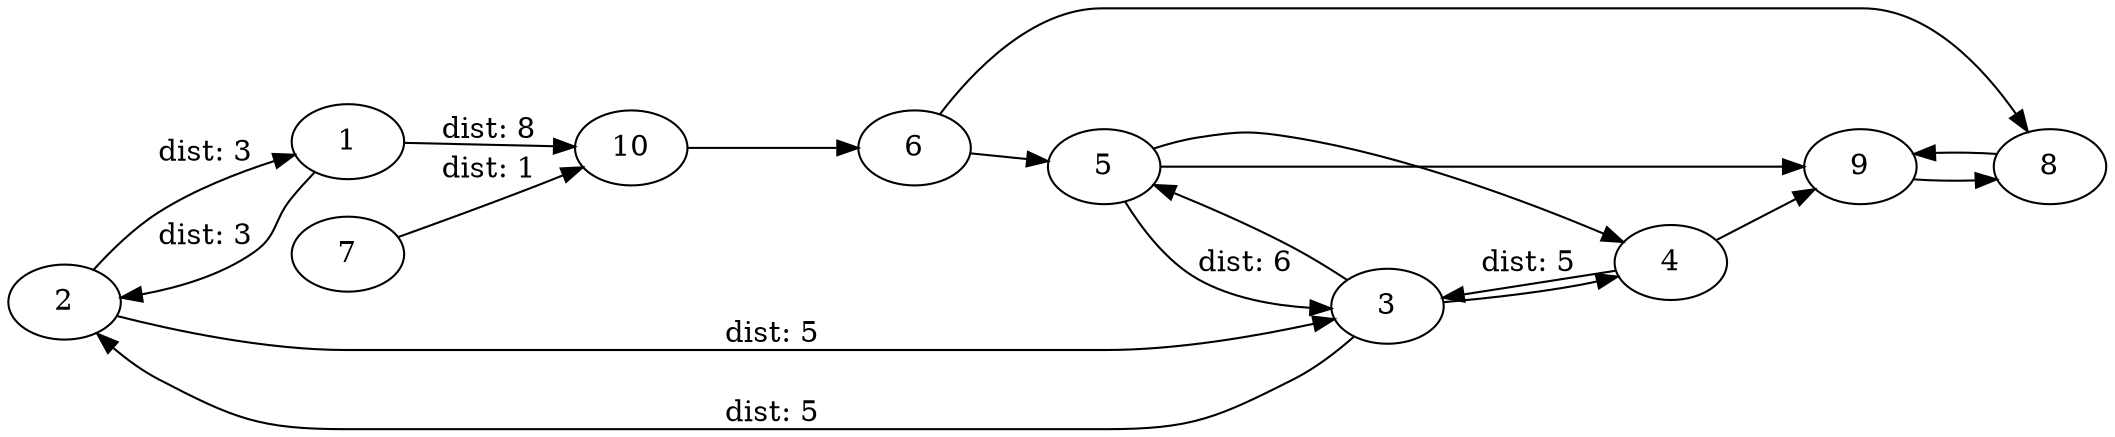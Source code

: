 digraph G {
	graph [layout=dot rankdir=LR]
	{2} -> 1 [ label="dist: 3" ];
  {7} -> 10 [ label="dist: 1" ];
  1 -> 10 [ label="dist: 8" ];
  {1} -> 2 [ label="dist: 3" ];
  {3} -> 2 [ label="dist: 5" ];
  {2 4} -> 3 [ label="dist: 5" ];
  5 -> 3 [ label="dist: 6" ];
  {3 5} -> 4
  {3 6} -> 5
  {10} -> 6
  {6 9} -> 8
  {4 5 8} -> 9
}

